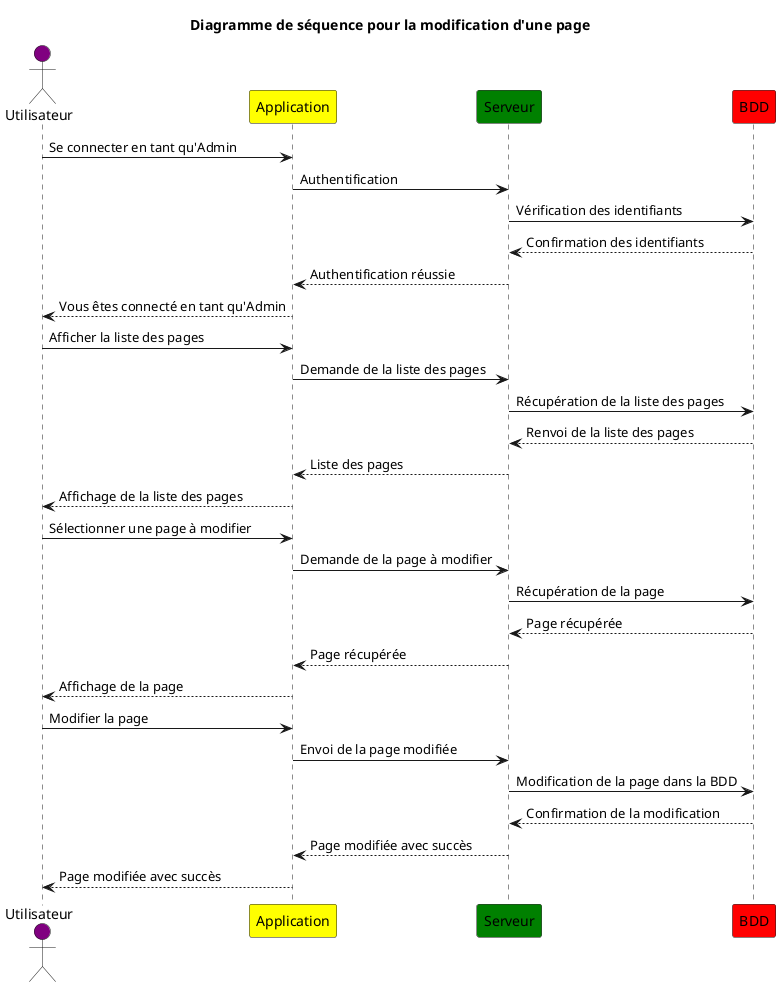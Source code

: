 @startuml ModificationPage
title "Diagramme de séquence pour la modification d'une page"

actor Utilisateur as U #Purple 
participant Application as A #Yellow 
participant Serveur as S #Green 
participant BDD as Db #Red 

U -> A : Se connecter en tant qu'Admin
A -> S : Authentification 
S -> Db : Vérification des identifiants 
Db --> S : Confirmation des identifiants
S --> A : Authentification réussie
A --> U : Vous êtes connecté en tant qu'Admin
U -> A : Afficher la liste des pages
A -> S : Demande de la liste des pages
S -> Db : Récupération de la liste des pages
Db --> S : Renvoi de la liste des pages
S --> A : Liste des pages
A --> U : Affichage de la liste des pages
U -> A : Sélectionner une page à modifier
A -> S : Demande de la page à modifier
S -> Db : Récupération de la page
Db --> S : Page récupérée
S --> A : Page récupérée
A --> U : Affichage de la page
U -> A : Modifier la page
A -> S : Envoi de la page modifiée
S -> Db : Modification de la page dans la BDD
Db --> S : Confirmation de la modification
S --> A : Page modifiée avec succès
A --> U : Page modifiée avec succès

@enduml  